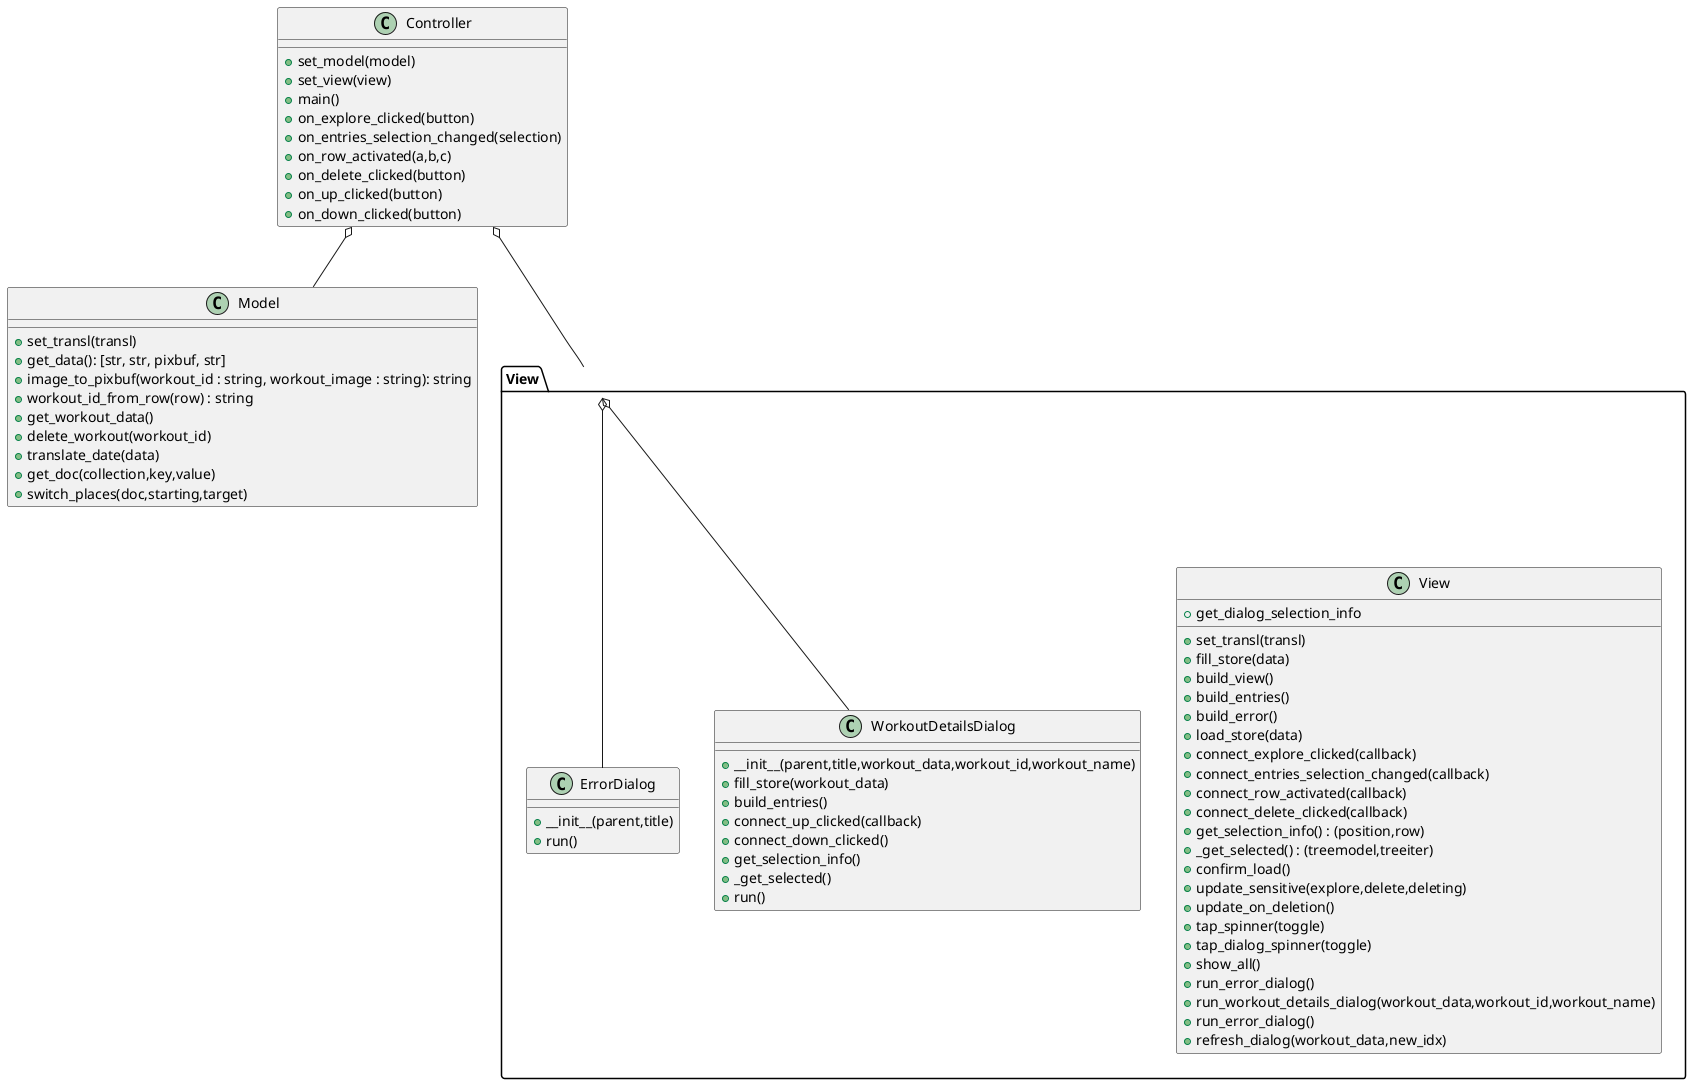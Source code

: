@startuml
class Controller {
  +set_model(model)
  +set_view(view)
  +main()
  +on_explore_clicked(button)
  +on_entries_selection_changed(selection)
  +on_row_activated(a,b,c)
  +on_delete_clicked(button)
  +on_up_clicked(button)
  +on_down_clicked(button)
}


class Model {
 +set_transl(transl)
 +get_data(): [str, str, pixbuf, str]
 +image_to_pixbuf(workout_id : string, workout_image : string): string
 +workout_id_from_row(row) : string
 +get_workout_data()
 +delete_workout(workout_id)
 +translate_date(data)
 +get_doc(collection,key,value)
 +switch_places(doc,starting,target)
  }
package View{
  class View {
    +set_transl(transl)
    +fill_store(data)
    +build_view()
    +build_entries()
    +build_error()
    +load_store(data)
    +connect_explore_clicked(callback)
    +connect_entries_selection_changed(callback)
    +connect_row_activated(callback)
    +connect_delete_clicked(callback)
    +get_selection_info() : (position,row)
    +_get_selected() : (treemodel,treeiter)
    +confirm_load()
    +update_sensitive(explore,delete,deleting)
    +update_on_deletion()
    +tap_spinner(toggle)
    +tap_dialog_spinner(toggle)
    +show_all()
    +run_error_dialog()
    +run_workout_details_dialog(workout_data,workout_id,workout_name)
    +run_error_dialog()
    +get_dialog_selection_info
    +refresh_dialog(workout_data,new_idx)
  }
  class WorkoutDetailsDialog{
    +__init__(parent,title,workout_data,workout_id,workout_name)
    +fill_store(workout_data)
    +build_entries()
    +connect_up_clicked(callback)
    +connect_down_clicked()
    +get_selection_info()
    +_get_selected()
    +run()
  }
  class ErrorDialog{
  +__init__(parent,title)
  +run()
  }
}
Controller o-- View
View o--WorkoutDetailsDialog
View o--ErrorDialog
Controller o-- Model

@enduml
